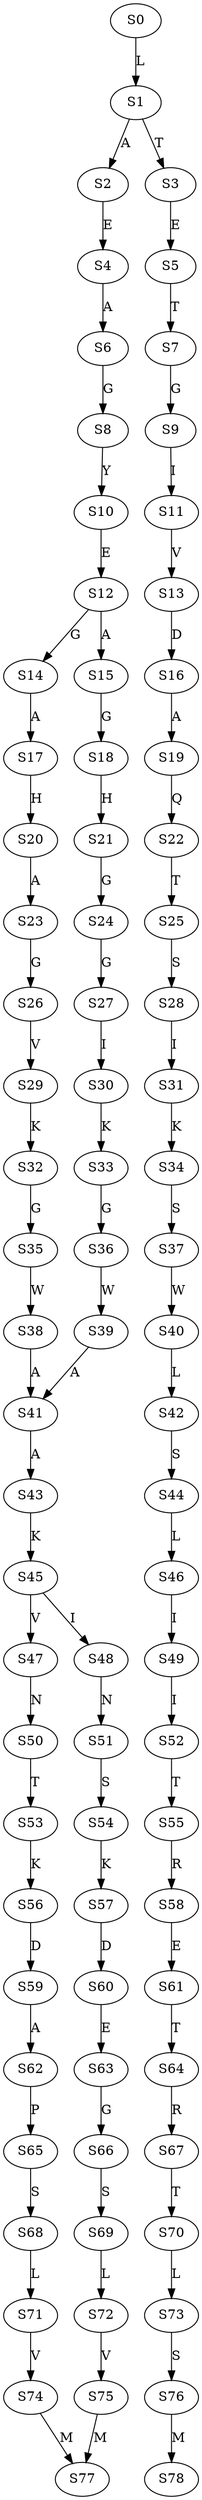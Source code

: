strict digraph  {
	S0 -> S1 [ label = L ];
	S1 -> S2 [ label = A ];
	S1 -> S3 [ label = T ];
	S2 -> S4 [ label = E ];
	S3 -> S5 [ label = E ];
	S4 -> S6 [ label = A ];
	S5 -> S7 [ label = T ];
	S6 -> S8 [ label = G ];
	S7 -> S9 [ label = G ];
	S8 -> S10 [ label = Y ];
	S9 -> S11 [ label = I ];
	S10 -> S12 [ label = E ];
	S11 -> S13 [ label = V ];
	S12 -> S14 [ label = G ];
	S12 -> S15 [ label = A ];
	S13 -> S16 [ label = D ];
	S14 -> S17 [ label = A ];
	S15 -> S18 [ label = G ];
	S16 -> S19 [ label = A ];
	S17 -> S20 [ label = H ];
	S18 -> S21 [ label = H ];
	S19 -> S22 [ label = Q ];
	S20 -> S23 [ label = A ];
	S21 -> S24 [ label = G ];
	S22 -> S25 [ label = T ];
	S23 -> S26 [ label = G ];
	S24 -> S27 [ label = G ];
	S25 -> S28 [ label = S ];
	S26 -> S29 [ label = V ];
	S27 -> S30 [ label = I ];
	S28 -> S31 [ label = I ];
	S29 -> S32 [ label = K ];
	S30 -> S33 [ label = K ];
	S31 -> S34 [ label = K ];
	S32 -> S35 [ label = G ];
	S33 -> S36 [ label = G ];
	S34 -> S37 [ label = S ];
	S35 -> S38 [ label = W ];
	S36 -> S39 [ label = W ];
	S37 -> S40 [ label = W ];
	S38 -> S41 [ label = A ];
	S39 -> S41 [ label = A ];
	S40 -> S42 [ label = L ];
	S41 -> S43 [ label = A ];
	S42 -> S44 [ label = S ];
	S43 -> S45 [ label = K ];
	S44 -> S46 [ label = L ];
	S45 -> S47 [ label = V ];
	S45 -> S48 [ label = I ];
	S46 -> S49 [ label = I ];
	S47 -> S50 [ label = N ];
	S48 -> S51 [ label = N ];
	S49 -> S52 [ label = I ];
	S50 -> S53 [ label = T ];
	S51 -> S54 [ label = S ];
	S52 -> S55 [ label = T ];
	S53 -> S56 [ label = K ];
	S54 -> S57 [ label = K ];
	S55 -> S58 [ label = R ];
	S56 -> S59 [ label = D ];
	S57 -> S60 [ label = D ];
	S58 -> S61 [ label = E ];
	S59 -> S62 [ label = A ];
	S60 -> S63 [ label = E ];
	S61 -> S64 [ label = T ];
	S62 -> S65 [ label = P ];
	S63 -> S66 [ label = G ];
	S64 -> S67 [ label = R ];
	S65 -> S68 [ label = S ];
	S66 -> S69 [ label = S ];
	S67 -> S70 [ label = T ];
	S68 -> S71 [ label = L ];
	S69 -> S72 [ label = L ];
	S70 -> S73 [ label = L ];
	S71 -> S74 [ label = V ];
	S72 -> S75 [ label = V ];
	S73 -> S76 [ label = S ];
	S74 -> S77 [ label = M ];
	S75 -> S77 [ label = M ];
	S76 -> S78 [ label = M ];
}
